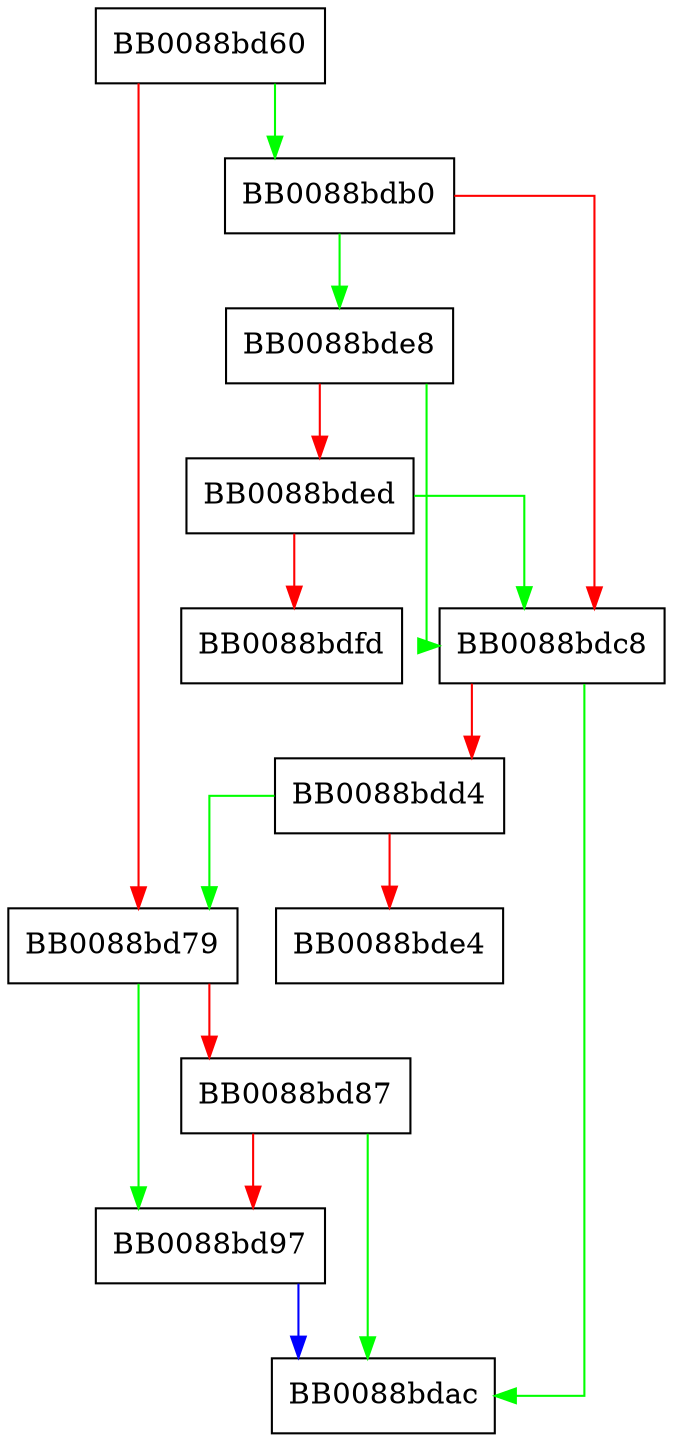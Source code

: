 digraph strncmp {
  node [shape="box"];
  graph [splines=ortho];
  BB0088bd60 -> BB0088bdb0 [color="green"];
  BB0088bd60 -> BB0088bd79 [color="red"];
  BB0088bd79 -> BB0088bd97 [color="green"];
  BB0088bd79 -> BB0088bd87 [color="red"];
  BB0088bd87 -> BB0088bdac [color="green"];
  BB0088bd87 -> BB0088bd97 [color="red"];
  BB0088bd97 -> BB0088bdac [color="blue"];
  BB0088bdb0 -> BB0088bde8 [color="green"];
  BB0088bdb0 -> BB0088bdc8 [color="red"];
  BB0088bdc8 -> BB0088bdac [color="green"];
  BB0088bdc8 -> BB0088bdd4 [color="red"];
  BB0088bdd4 -> BB0088bd79 [color="green"];
  BB0088bdd4 -> BB0088bde4 [color="red"];
  BB0088bde8 -> BB0088bdc8 [color="green"];
  BB0088bde8 -> BB0088bded [color="red"];
  BB0088bded -> BB0088bdc8 [color="green"];
  BB0088bded -> BB0088bdfd [color="red"];
}